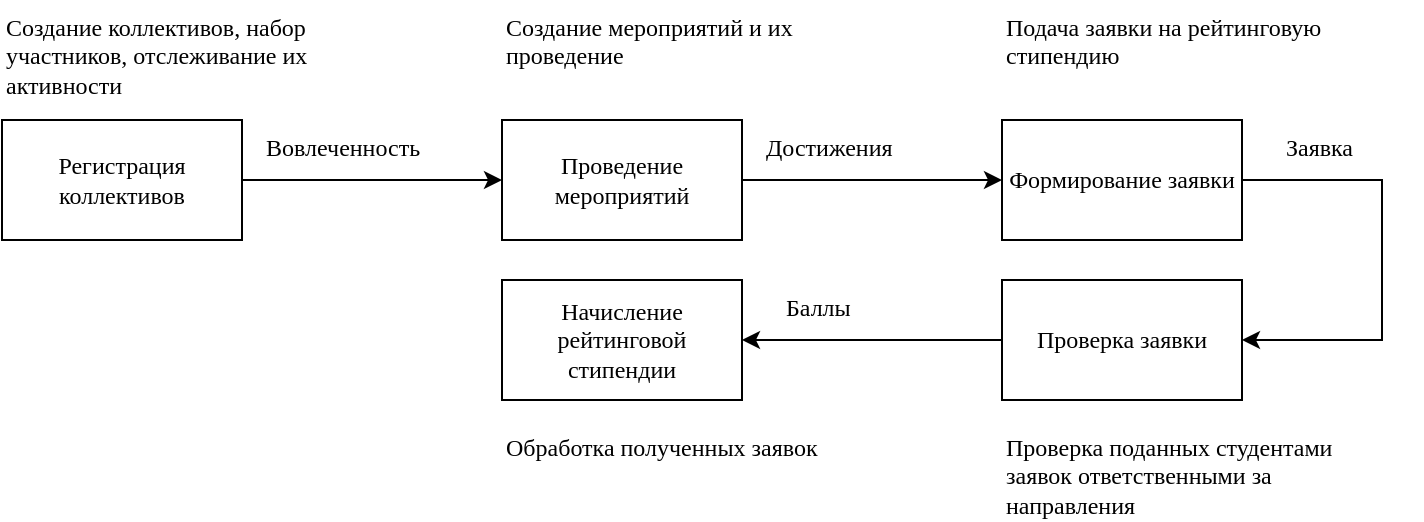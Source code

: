 <mxfile version="21.2.9" type="device">
  <diagram name="Страница 1" id="TNQ2UGbHbQ4-hCMFlbj0">
    <mxGraphModel dx="1049" dy="580" grid="1" gridSize="10" guides="1" tooltips="1" connect="1" arrows="1" fold="1" page="1" pageScale="1" pageWidth="827" pageHeight="1169" math="0" shadow="0">
      <root>
        <mxCell id="0" />
        <mxCell id="1" parent="0" />
        <mxCell id="8tkJ7ZR5Cc0Zda_ak3zG-1" value="Регистрация коллективов" style="rounded=0;whiteSpace=wrap;html=1;fontFamily=Times New Roman;" vertex="1" parent="1">
          <mxGeometry x="10" y="250" width="120" height="60" as="geometry" />
        </mxCell>
        <mxCell id="8tkJ7ZR5Cc0Zda_ak3zG-2" value="Проведение мероприятий" style="rounded=0;whiteSpace=wrap;html=1;fontFamily=Times New Roman;" vertex="1" parent="1">
          <mxGeometry x="260" y="250" width="120" height="60" as="geometry" />
        </mxCell>
        <mxCell id="8tkJ7ZR5Cc0Zda_ak3zG-3" value="Формирование заявки" style="rounded=0;whiteSpace=wrap;html=1;fontFamily=Times New Roman;" vertex="1" parent="1">
          <mxGeometry x="510" y="250" width="120" height="60" as="geometry" />
        </mxCell>
        <mxCell id="8tkJ7ZR5Cc0Zda_ak3zG-4" value="Проверка заявки" style="rounded=0;whiteSpace=wrap;html=1;fontFamily=Times New Roman;" vertex="1" parent="1">
          <mxGeometry x="510" y="330" width="120" height="60" as="geometry" />
        </mxCell>
        <mxCell id="8tkJ7ZR5Cc0Zda_ak3zG-5" value="Начисление рейтинговой стипендии" style="rounded=0;whiteSpace=wrap;html=1;fontFamily=Times New Roman;" vertex="1" parent="1">
          <mxGeometry x="260" y="330" width="120" height="60" as="geometry" />
        </mxCell>
        <mxCell id="8tkJ7ZR5Cc0Zda_ak3zG-8" value="" style="endArrow=classic;html=1;rounded=0;exitX=1;exitY=0.5;exitDx=0;exitDy=0;fontFamily=Times New Roman;" edge="1" parent="1" source="8tkJ7ZR5Cc0Zda_ak3zG-1" target="8tkJ7ZR5Cc0Zda_ak3zG-2">
          <mxGeometry width="50" height="50" relative="1" as="geometry">
            <mxPoint x="130" y="400" as="sourcePoint" />
            <mxPoint x="180" y="350" as="targetPoint" />
          </mxGeometry>
        </mxCell>
        <mxCell id="8tkJ7ZR5Cc0Zda_ak3zG-9" value="" style="endArrow=classic;html=1;rounded=0;exitX=1;exitY=0.5;exitDx=0;exitDy=0;entryX=0;entryY=0.5;entryDx=0;entryDy=0;fontFamily=Times New Roman;" edge="1" parent="1" source="8tkJ7ZR5Cc0Zda_ak3zG-2" target="8tkJ7ZR5Cc0Zda_ak3zG-3">
          <mxGeometry width="50" height="50" relative="1" as="geometry">
            <mxPoint x="140" y="290" as="sourcePoint" />
            <mxPoint x="270" y="290" as="targetPoint" />
          </mxGeometry>
        </mxCell>
        <mxCell id="8tkJ7ZR5Cc0Zda_ak3zG-10" value="" style="endArrow=classic;html=1;rounded=0;entryX=1;entryY=0.5;entryDx=0;entryDy=0;exitX=1;exitY=0.5;exitDx=0;exitDy=0;fontFamily=Times New Roman;" edge="1" parent="1" source="8tkJ7ZR5Cc0Zda_ak3zG-3" target="8tkJ7ZR5Cc0Zda_ak3zG-4">
          <mxGeometry width="50" height="50" relative="1" as="geometry">
            <mxPoint x="690" y="340" as="sourcePoint" />
            <mxPoint x="860" y="360" as="targetPoint" />
            <Array as="points">
              <mxPoint x="700" y="280" />
              <mxPoint x="700" y="360" />
            </Array>
          </mxGeometry>
        </mxCell>
        <mxCell id="8tkJ7ZR5Cc0Zda_ak3zG-11" value="" style="endArrow=classic;html=1;rounded=0;entryX=1;entryY=0.5;entryDx=0;entryDy=0;exitX=0;exitY=0.5;exitDx=0;exitDy=0;fontFamily=Times New Roman;" edge="1" parent="1" source="8tkJ7ZR5Cc0Zda_ak3zG-4" target="8tkJ7ZR5Cc0Zda_ak3zG-5">
          <mxGeometry width="50" height="50" relative="1" as="geometry">
            <mxPoint x="770" y="520" as="sourcePoint" />
            <mxPoint x="770" y="290" as="targetPoint" />
          </mxGeometry>
        </mxCell>
        <mxCell id="8tkJ7ZR5Cc0Zda_ak3zG-13" value="Вовлеченность" style="text;whiteSpace=wrap;html=1;fontFamily=Times New Roman;" vertex="1" parent="1">
          <mxGeometry x="140" y="250" width="120" height="40" as="geometry" />
        </mxCell>
        <mxCell id="8tkJ7ZR5Cc0Zda_ak3zG-14" value="Достижения" style="text;whiteSpace=wrap;html=1;fontFamily=Times New Roman;" vertex="1" parent="1">
          <mxGeometry x="390" y="250" width="100" height="40" as="geometry" />
        </mxCell>
        <mxCell id="8tkJ7ZR5Cc0Zda_ak3zG-15" value="Заявка" style="text;whiteSpace=wrap;html=1;fontFamily=Times New Roman;" vertex="1" parent="1">
          <mxGeometry x="650" y="250" width="70" height="40" as="geometry" />
        </mxCell>
        <mxCell id="8tkJ7ZR5Cc0Zda_ak3zG-16" value="Баллы" style="text;whiteSpace=wrap;html=1;fontFamily=Times New Roman;" vertex="1" parent="1">
          <mxGeometry x="400" y="330" width="70" height="40" as="geometry" />
        </mxCell>
        <mxCell id="8tkJ7ZR5Cc0Zda_ak3zG-19" value="Создание коллективов, набор участников, отслеживание их активности" style="text;whiteSpace=wrap;html=1;fontFamily=Times New Roman;" vertex="1" parent="1">
          <mxGeometry x="10" y="190" width="180" height="40" as="geometry" />
        </mxCell>
        <mxCell id="8tkJ7ZR5Cc0Zda_ak3zG-20" value="Создание мероприятий и их проведение" style="text;whiteSpace=wrap;html=1;fontFamily=Times New Roman;" vertex="1" parent="1">
          <mxGeometry x="260" y="190" width="160" height="40" as="geometry" />
        </mxCell>
        <mxCell id="8tkJ7ZR5Cc0Zda_ak3zG-21" value="Подача заявки на рейтинговую стипендию" style="text;whiteSpace=wrap;html=1;fontFamily=Times New Roman;" vertex="1" parent="1">
          <mxGeometry x="510" y="190" width="200" height="40" as="geometry" />
        </mxCell>
        <mxCell id="8tkJ7ZR5Cc0Zda_ak3zG-22" value="Проверка поданных студентами заявок ответственными за направления" style="text;whiteSpace=wrap;html=1;fontFamily=Times New Roman;" vertex="1" parent="1">
          <mxGeometry x="510" y="400" width="200" height="40" as="geometry" />
        </mxCell>
        <mxCell id="8tkJ7ZR5Cc0Zda_ak3zG-23" value="Обработка полученных заявок" style="text;whiteSpace=wrap;html=1;fontFamily=Times New Roman;" vertex="1" parent="1">
          <mxGeometry x="260" y="400" width="170" height="40" as="geometry" />
        </mxCell>
      </root>
    </mxGraphModel>
  </diagram>
</mxfile>
